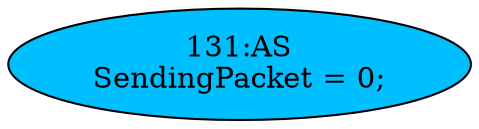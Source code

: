 strict digraph "" {
	node [label="\N"];
	"131:AS"	 [ast="<pyverilog.vparser.ast.Assign object at 0x7f9ff6c89250>",
		def_var="['SendingPacket']",
		fillcolor=deepskyblue,
		label="131:AS
SendingPacket = 0;",
		statements="[]",
		style=filled,
		typ=Assign,
		use_var="[]"];
}
